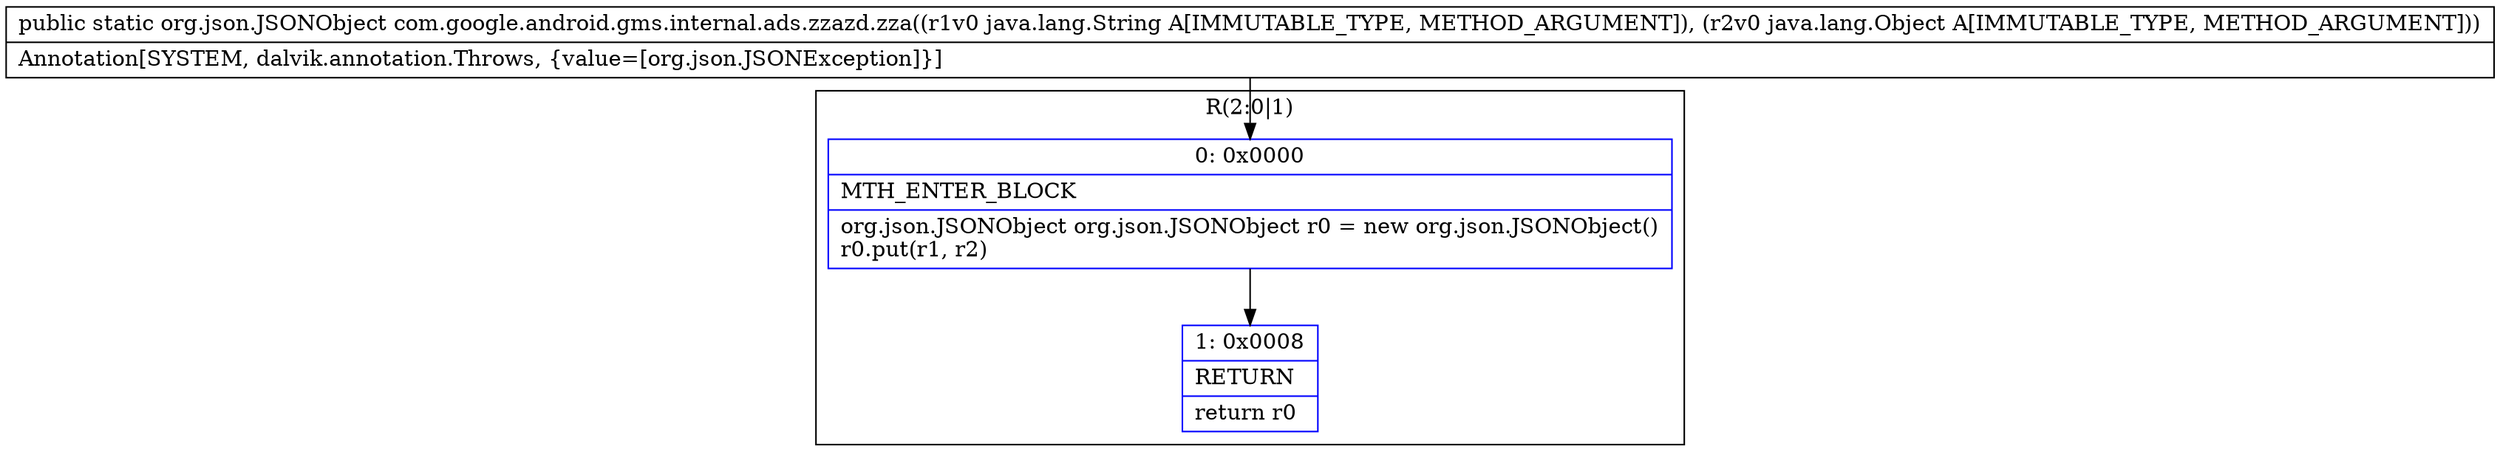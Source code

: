 digraph "CFG forcom.google.android.gms.internal.ads.zzazd.zza(Ljava\/lang\/String;Ljava\/lang\/Object;)Lorg\/json\/JSONObject;" {
subgraph cluster_Region_1271943914 {
label = "R(2:0|1)";
node [shape=record,color=blue];
Node_0 [shape=record,label="{0\:\ 0x0000|MTH_ENTER_BLOCK\l|org.json.JSONObject org.json.JSONObject r0 = new org.json.JSONObject()\lr0.put(r1, r2)\l}"];
Node_1 [shape=record,label="{1\:\ 0x0008|RETURN\l|return r0\l}"];
}
MethodNode[shape=record,label="{public static org.json.JSONObject com.google.android.gms.internal.ads.zzazd.zza((r1v0 java.lang.String A[IMMUTABLE_TYPE, METHOD_ARGUMENT]), (r2v0 java.lang.Object A[IMMUTABLE_TYPE, METHOD_ARGUMENT]))  | Annotation[SYSTEM, dalvik.annotation.Throws, \{value=[org.json.JSONException]\}]\l}"];
MethodNode -> Node_0;
Node_0 -> Node_1;
}

